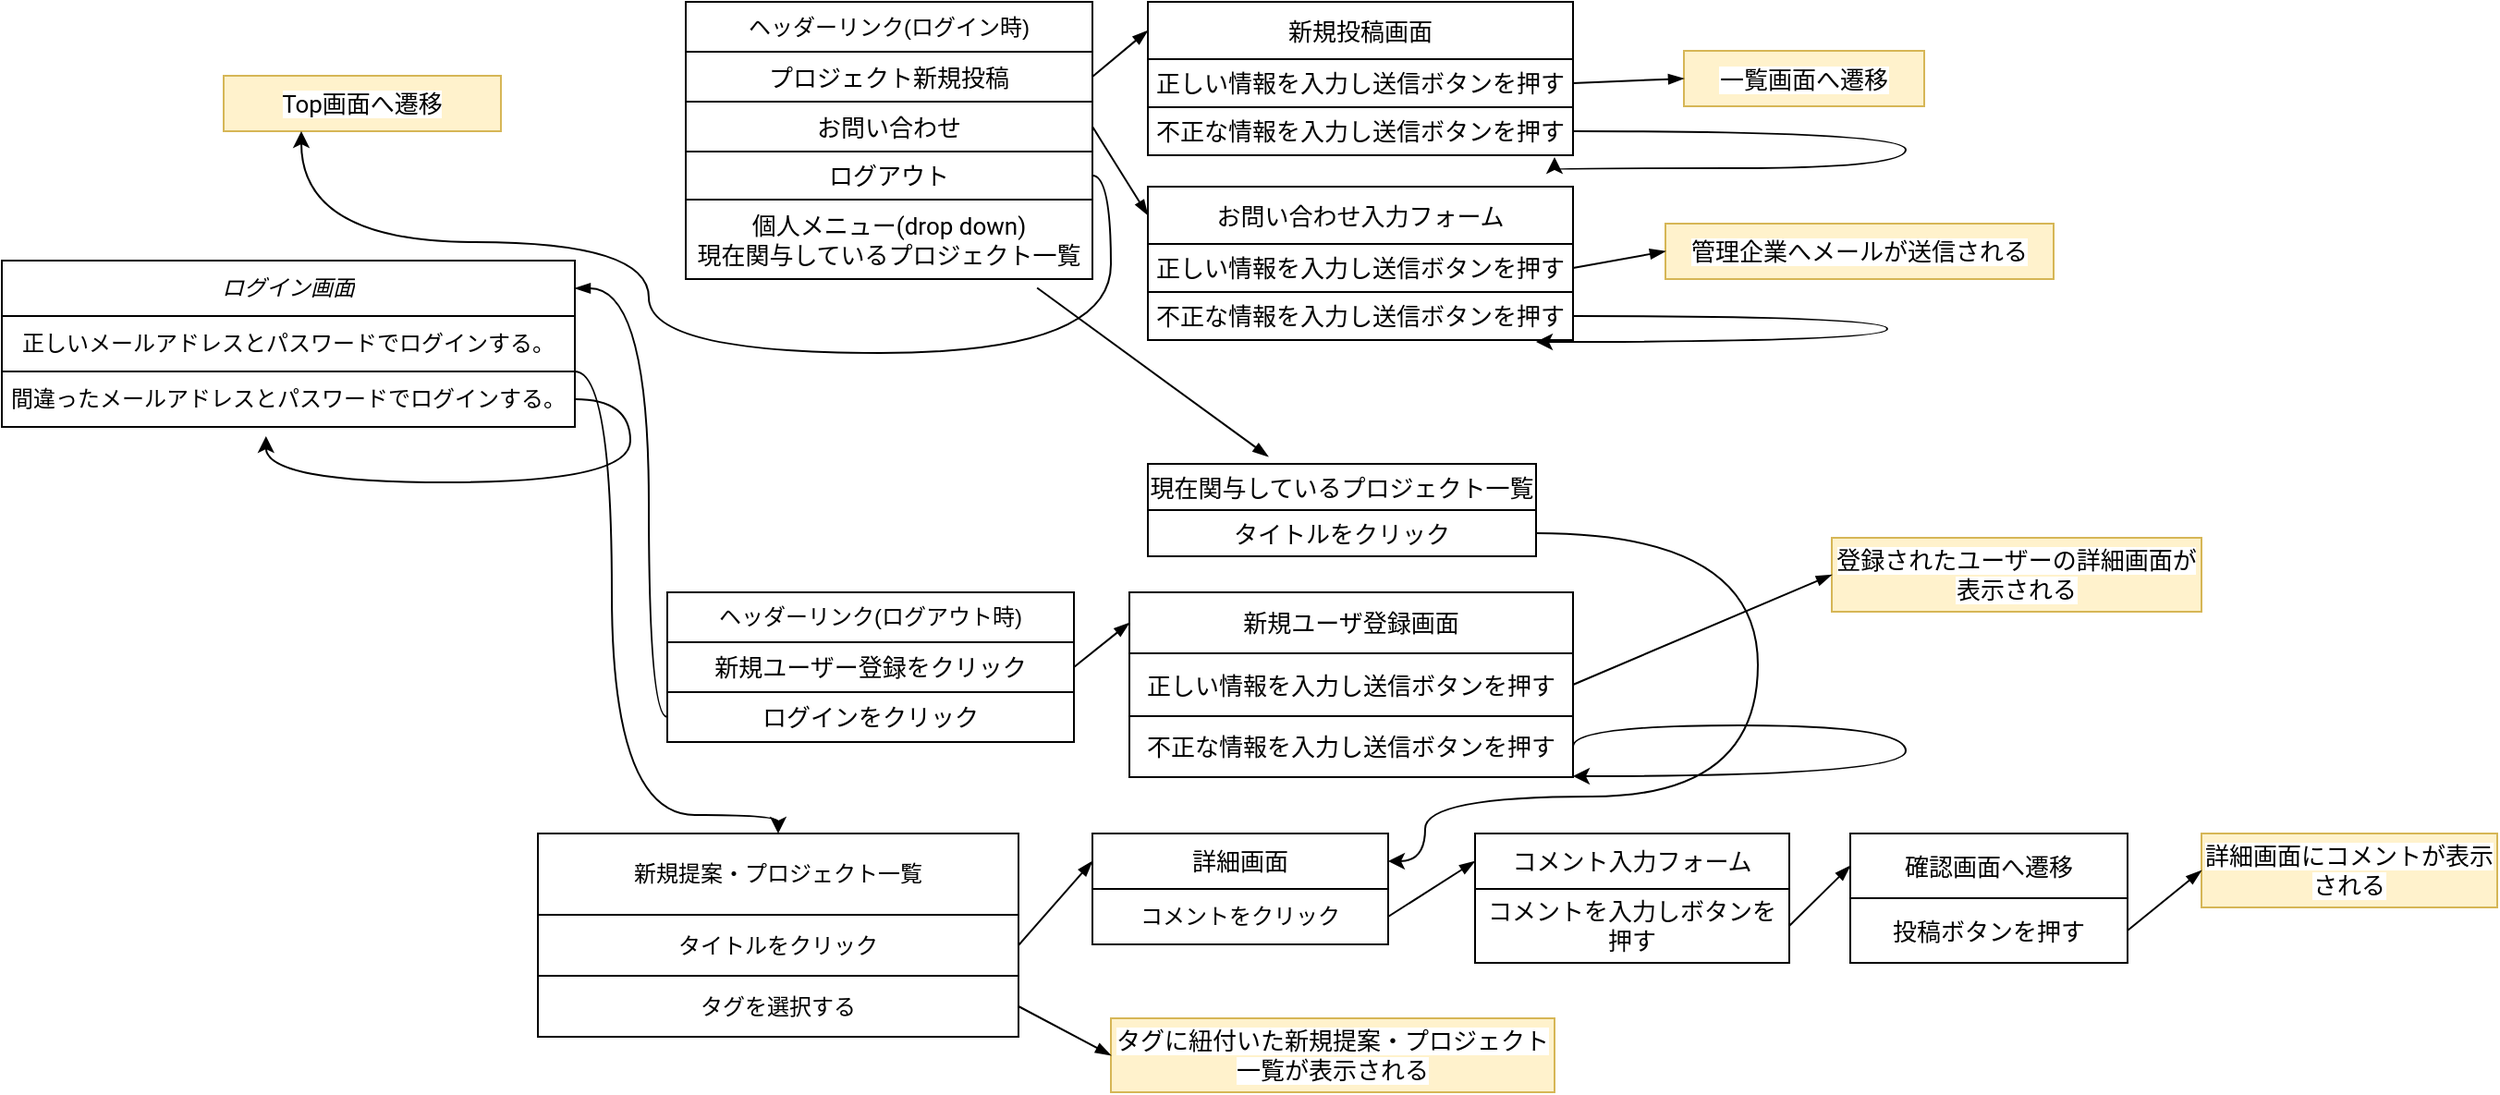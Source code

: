 <mxfile version="14.1.3" type="github" pages="2">
  <diagram id="C5RBs43oDa-KdzZeNtuy" name="画面遷移図">
    <mxGraphModel dx="1112" dy="557" grid="1" gridSize="10" guides="1" tooltips="1" connect="1" arrows="1" fold="1" page="1" pageScale="1" pageWidth="1654" pageHeight="1169" math="0" shadow="0">
      <root>
        <mxCell id="WIyWlLk6GJQsqaUBKTNV-0" />
        <mxCell id="WIyWlLk6GJQsqaUBKTNV-1" parent="WIyWlLk6GJQsqaUBKTNV-0" />
        <mxCell id="IOPMoTdBxAXCQsQnVEKV-23" value="" style="edgeStyle=orthogonalEdgeStyle;orthogonalLoop=1;jettySize=auto;html=1;curved=1;" edge="1" parent="WIyWlLk6GJQsqaUBKTNV-1" source="IOPMoTdBxAXCQsQnVEKV-9" target="IOPMoTdBxAXCQsQnVEKV-16">
          <mxGeometry relative="1" as="geometry">
            <Array as="points">
              <mxPoint x="360" y="210" />
              <mxPoint x="360" y="450" />
              <mxPoint x="450" y="450" />
            </Array>
          </mxGeometry>
        </mxCell>
        <mxCell id="IOPMoTdBxAXCQsQnVEKV-9" value="" style="shape=table;html=1;whiteSpace=wrap;startSize=0;container=1;collapsible=0;childLayout=tableLayout;" vertex="1" parent="WIyWlLk6GJQsqaUBKTNV-1">
          <mxGeometry x="30" y="150" width="310" height="90" as="geometry" />
        </mxCell>
        <mxCell id="IOPMoTdBxAXCQsQnVEKV-10" value="" style="shape=partialRectangle;html=1;whiteSpace=wrap;collapsible=0;dropTarget=0;pointerEvents=0;fillColor=none;top=0;left=0;bottom=0;right=0;points=[[0,0.5],[1,0.5]];portConstraint=eastwest;" vertex="1" parent="IOPMoTdBxAXCQsQnVEKV-9">
          <mxGeometry width="310" height="30" as="geometry" />
        </mxCell>
        <mxCell id="IOPMoTdBxAXCQsQnVEKV-11" value="&lt;span style=&quot;font-style: italic&quot;&gt;ログイン画面&lt;/span&gt;" style="shape=partialRectangle;html=1;whiteSpace=wrap;connectable=0;overflow=hidden;fillColor=none;top=0;left=0;bottom=0;right=0;" vertex="1" parent="IOPMoTdBxAXCQsQnVEKV-10">
          <mxGeometry width="310" height="30" as="geometry" />
        </mxCell>
        <mxCell id="IOPMoTdBxAXCQsQnVEKV-12" value="" style="shape=partialRectangle;html=1;whiteSpace=wrap;collapsible=0;dropTarget=0;pointerEvents=0;fillColor=none;top=0;left=0;bottom=0;right=0;points=[[0,0.5],[1,0.5]];portConstraint=eastwest;" vertex="1" parent="IOPMoTdBxAXCQsQnVEKV-9">
          <mxGeometry y="30" width="310" height="30" as="geometry" />
        </mxCell>
        <mxCell id="IOPMoTdBxAXCQsQnVEKV-13" value="&lt;span style=&quot;text-align: left&quot;&gt;正しいメールアドレスとパスワードでログインする。&lt;/span&gt;" style="shape=partialRectangle;html=1;whiteSpace=wrap;connectable=0;overflow=hidden;fillColor=none;top=0;left=0;bottom=0;right=0;" vertex="1" parent="IOPMoTdBxAXCQsQnVEKV-12">
          <mxGeometry width="310" height="30" as="geometry" />
        </mxCell>
        <mxCell id="IOPMoTdBxAXCQsQnVEKV-14" value="" style="shape=partialRectangle;html=1;whiteSpace=wrap;collapsible=0;dropTarget=0;pointerEvents=0;fillColor=none;top=0;left=0;bottom=0;right=0;points=[[0,0.5],[1,0.5]];portConstraint=eastwest;" vertex="1" parent="IOPMoTdBxAXCQsQnVEKV-9">
          <mxGeometry y="60" width="310" height="30" as="geometry" />
        </mxCell>
        <mxCell id="IOPMoTdBxAXCQsQnVEKV-15" value="&lt;span style=&quot;text-align: left&quot;&gt;間違ったメールアドレスとパスワードでログインする。&lt;/span&gt;" style="shape=partialRectangle;html=1;whiteSpace=wrap;connectable=0;overflow=hidden;fillColor=none;top=0;left=0;bottom=0;right=0;" vertex="1" parent="IOPMoTdBxAXCQsQnVEKV-14">
          <mxGeometry width="310" height="30" as="geometry" />
        </mxCell>
        <mxCell id="IOPMoTdBxAXCQsQnVEKV-25" style="edgeStyle=orthogonalEdgeStyle;curved=1;orthogonalLoop=1;jettySize=auto;html=1;exitX=1;exitY=0.5;exitDx=0;exitDy=0;entryX=0.461;entryY=1.167;entryDx=0;entryDy=0;entryPerimeter=0;" edge="1" parent="IOPMoTdBxAXCQsQnVEKV-9" source="IOPMoTdBxAXCQsQnVEKV-14" target="IOPMoTdBxAXCQsQnVEKV-14">
          <mxGeometry relative="1" as="geometry">
            <mxPoint x="380" y="210" as="targetPoint" />
            <Array as="points">
              <mxPoint x="340" y="75" />
              <mxPoint x="340" y="120" />
              <mxPoint x="143" y="120" />
            </Array>
          </mxGeometry>
        </mxCell>
        <mxCell id="IOPMoTdBxAXCQsQnVEKV-16" value="" style="shape=table;html=1;whiteSpace=wrap;startSize=0;container=1;collapsible=0;childLayout=tableLayout;" vertex="1" parent="WIyWlLk6GJQsqaUBKTNV-1">
          <mxGeometry x="320" y="460" width="260" height="110" as="geometry" />
        </mxCell>
        <mxCell id="IOPMoTdBxAXCQsQnVEKV-17" value="" style="shape=partialRectangle;html=1;whiteSpace=wrap;collapsible=0;dropTarget=0;pointerEvents=0;fillColor=none;top=0;left=0;bottom=0;right=0;points=[[0,0.5],[1,0.5]];portConstraint=eastwest;" vertex="1" parent="IOPMoTdBxAXCQsQnVEKV-16">
          <mxGeometry width="260" height="44" as="geometry" />
        </mxCell>
        <mxCell id="IOPMoTdBxAXCQsQnVEKV-18" value="&lt;span&gt;新規提案・プロジェクト一覧&lt;/span&gt;" style="shape=partialRectangle;html=1;whiteSpace=wrap;connectable=0;overflow=hidden;fillColor=none;top=0;left=0;bottom=0;right=0;fontStyle=0" vertex="1" parent="IOPMoTdBxAXCQsQnVEKV-17">
          <mxGeometry width="260" height="44" as="geometry" />
        </mxCell>
        <mxCell id="IOPMoTdBxAXCQsQnVEKV-19" value="" style="shape=partialRectangle;html=1;whiteSpace=wrap;collapsible=0;dropTarget=0;pointerEvents=0;fillColor=none;top=0;left=0;bottom=0;right=0;points=[[0,0.5],[1,0.5]];portConstraint=eastwest;" vertex="1" parent="IOPMoTdBxAXCQsQnVEKV-16">
          <mxGeometry y="44" width="260" height="33" as="geometry" />
        </mxCell>
        <mxCell id="IOPMoTdBxAXCQsQnVEKV-20" value="&lt;div style=&quot;text-align: left&quot;&gt;&lt;span&gt;タイトルをクリック&lt;/span&gt;&lt;/div&gt;" style="shape=partialRectangle;html=1;whiteSpace=wrap;connectable=0;overflow=hidden;fillColor=none;top=0;left=0;bottom=0;right=0;" vertex="1" parent="IOPMoTdBxAXCQsQnVEKV-19">
          <mxGeometry width="260" height="33" as="geometry" />
        </mxCell>
        <mxCell id="IOPMoTdBxAXCQsQnVEKV-21" value="" style="shape=partialRectangle;html=1;whiteSpace=wrap;collapsible=0;dropTarget=0;pointerEvents=0;fillColor=none;top=0;left=0;bottom=0;right=0;points=[[0,0.5],[1,0.5]];portConstraint=eastwest;" vertex="1" parent="IOPMoTdBxAXCQsQnVEKV-16">
          <mxGeometry y="77" width="260" height="33" as="geometry" />
        </mxCell>
        <mxCell id="IOPMoTdBxAXCQsQnVEKV-22" value="&lt;div style=&quot;text-align: left&quot;&gt;&lt;span&gt;タグを選択する&lt;/span&gt;&lt;/div&gt;" style="shape=partialRectangle;html=1;whiteSpace=wrap;connectable=0;overflow=hidden;fillColor=none;top=0;left=0;bottom=0;right=0;" vertex="1" parent="IOPMoTdBxAXCQsQnVEKV-21">
          <mxGeometry width="260" height="33" as="geometry" />
        </mxCell>
        <mxCell id="j5BV5RO29Ph5q24HOzqB-0" value="" style="shape=table;html=1;whiteSpace=wrap;startSize=0;container=1;collapsible=0;childLayout=tableLayout;" vertex="1" parent="WIyWlLk6GJQsqaUBKTNV-1">
          <mxGeometry x="620" y="460" width="160" height="60" as="geometry" />
        </mxCell>
        <mxCell id="j5BV5RO29Ph5q24HOzqB-1" value="" style="shape=partialRectangle;html=1;whiteSpace=wrap;collapsible=0;dropTarget=0;pointerEvents=0;fillColor=none;top=0;left=0;bottom=0;right=0;points=[[0,0.5],[1,0.5]];portConstraint=eastwest;" vertex="1" parent="j5BV5RO29Ph5q24HOzqB-0">
          <mxGeometry width="160" height="30" as="geometry" />
        </mxCell>
        <mxCell id="j5BV5RO29Ph5q24HOzqB-2" value="&lt;span style=&quot;font-family: &amp;#34;roboto&amp;#34; , &amp;#34;robotodraft&amp;#34; , &amp;#34;helvetica&amp;#34; , &amp;#34;arial&amp;#34; , sans-serif ; font-size: 13px ; background-color: rgb(255 , 255 , 255)&quot;&gt;詳細画面&lt;/span&gt;" style="shape=partialRectangle;html=1;whiteSpace=wrap;connectable=0;overflow=hidden;fillColor=none;top=0;left=0;bottom=0;right=0;" vertex="1" parent="j5BV5RO29Ph5q24HOzqB-1">
          <mxGeometry width="160" height="30" as="geometry" />
        </mxCell>
        <mxCell id="j5BV5RO29Ph5q24HOzqB-3" value="" style="shape=partialRectangle;html=1;whiteSpace=wrap;collapsible=0;dropTarget=0;pointerEvents=0;fillColor=none;top=0;left=0;bottom=0;right=0;points=[[0,0.5],[1,0.5]];portConstraint=eastwest;" vertex="1" parent="j5BV5RO29Ph5q24HOzqB-0">
          <mxGeometry y="30" width="160" height="30" as="geometry" />
        </mxCell>
        <mxCell id="j5BV5RO29Ph5q24HOzqB-4" value="コメントをクリック" style="shape=partialRectangle;html=1;whiteSpace=wrap;connectable=0;overflow=hidden;fillColor=none;top=0;left=0;bottom=0;right=0;" vertex="1" parent="j5BV5RO29Ph5q24HOzqB-3">
          <mxGeometry width="160" height="30" as="geometry" />
        </mxCell>
        <mxCell id="j5BV5RO29Ph5q24HOzqB-5" value="" style="shape=table;html=1;whiteSpace=wrap;startSize=0;container=1;collapsible=0;childLayout=tableLayout;" vertex="1" parent="WIyWlLk6GJQsqaUBKTNV-1">
          <mxGeometry x="827" y="460" width="170" height="70" as="geometry" />
        </mxCell>
        <mxCell id="j5BV5RO29Ph5q24HOzqB-6" value="" style="shape=partialRectangle;html=1;whiteSpace=wrap;collapsible=0;dropTarget=0;pointerEvents=0;fillColor=none;top=0;left=0;bottom=0;right=0;points=[[0,0.5],[1,0.5]];portConstraint=eastwest;" vertex="1" parent="j5BV5RO29Ph5q24HOzqB-5">
          <mxGeometry width="170" height="30" as="geometry" />
        </mxCell>
        <mxCell id="j5BV5RO29Ph5q24HOzqB-7" value="&lt;span style=&quot;font-family: &amp;#34;roboto&amp;#34; , &amp;#34;robotodraft&amp;#34; , &amp;#34;helvetica&amp;#34; , &amp;#34;arial&amp;#34; , sans-serif ; font-size: 13px ; background-color: rgb(255 , 255 , 255)&quot;&gt;コメント入力フォーム &lt;/span&gt;" style="shape=partialRectangle;html=1;whiteSpace=wrap;connectable=0;overflow=hidden;fillColor=none;top=0;left=0;bottom=0;right=0;" vertex="1" parent="j5BV5RO29Ph5q24HOzqB-6">
          <mxGeometry width="170" height="30" as="geometry" />
        </mxCell>
        <mxCell id="j5BV5RO29Ph5q24HOzqB-8" value="" style="shape=partialRectangle;html=1;whiteSpace=wrap;collapsible=0;dropTarget=0;pointerEvents=0;fillColor=none;top=0;left=0;bottom=0;right=0;points=[[0,0.5],[1,0.5]];portConstraint=eastwest;" vertex="1" parent="j5BV5RO29Ph5q24HOzqB-5">
          <mxGeometry y="30" width="170" height="40" as="geometry" />
        </mxCell>
        <mxCell id="j5BV5RO29Ph5q24HOzqB-9" value="&lt;span style=&quot;font-family: &amp;#34;roboto&amp;#34; , &amp;#34;robotodraft&amp;#34; , &amp;#34;helvetica&amp;#34; , &amp;#34;arial&amp;#34; , sans-serif ; font-size: 13px ; background-color: rgb(255 , 255 , 255)&quot;&gt;コメントを入力しボタンを押す&lt;/span&gt;" style="shape=partialRectangle;html=1;whiteSpace=wrap;connectable=0;overflow=hidden;fillColor=none;top=0;left=0;bottom=0;right=0;" vertex="1" parent="j5BV5RO29Ph5q24HOzqB-8">
          <mxGeometry width="170" height="40" as="geometry" />
        </mxCell>
        <mxCell id="j5BV5RO29Ph5q24HOzqB-12" value="" style="shape=table;html=1;whiteSpace=wrap;startSize=0;container=1;collapsible=0;childLayout=tableLayout;" vertex="1" parent="WIyWlLk6GJQsqaUBKTNV-1">
          <mxGeometry x="1030" y="460" width="150" height="70" as="geometry" />
        </mxCell>
        <mxCell id="j5BV5RO29Ph5q24HOzqB-13" value="" style="shape=partialRectangle;html=1;whiteSpace=wrap;collapsible=0;dropTarget=0;pointerEvents=0;fillColor=none;top=0;left=0;bottom=0;right=0;points=[[0,0.5],[1,0.5]];portConstraint=eastwest;" vertex="1" parent="j5BV5RO29Ph5q24HOzqB-12">
          <mxGeometry width="150" height="35" as="geometry" />
        </mxCell>
        <mxCell id="j5BV5RO29Ph5q24HOzqB-14" value="&lt;span style=&quot;font-family: &amp;#34;roboto&amp;#34; , &amp;#34;robotodraft&amp;#34; , &amp;#34;helvetica&amp;#34; , &amp;#34;arial&amp;#34; , sans-serif ; font-size: 13px ; background-color: rgb(255 , 255 , 255)&quot;&gt;確認画面へ遷移&lt;/span&gt;" style="shape=partialRectangle;html=1;whiteSpace=wrap;connectable=0;overflow=hidden;fillColor=none;top=0;left=0;bottom=0;right=0;" vertex="1" parent="j5BV5RO29Ph5q24HOzqB-13">
          <mxGeometry width="150" height="35" as="geometry" />
        </mxCell>
        <mxCell id="j5BV5RO29Ph5q24HOzqB-15" value="" style="shape=partialRectangle;html=1;whiteSpace=wrap;collapsible=0;dropTarget=0;pointerEvents=0;fillColor=none;top=0;left=0;bottom=0;right=0;points=[[0,0.5],[1,0.5]];portConstraint=eastwest;" vertex="1" parent="j5BV5RO29Ph5q24HOzqB-12">
          <mxGeometry y="35" width="150" height="35" as="geometry" />
        </mxCell>
        <mxCell id="j5BV5RO29Ph5q24HOzqB-16" value="&lt;span style=&quot;font-family: &amp;#34;roboto&amp;#34; , &amp;#34;robotodraft&amp;#34; , &amp;#34;helvetica&amp;#34; , &amp;#34;arial&amp;#34; , sans-serif ; font-size: 13px ; background-color: rgb(255 , 255 , 255)&quot;&gt;投稿ボタンを押す&lt;/span&gt;" style="shape=partialRectangle;html=1;whiteSpace=wrap;connectable=0;overflow=hidden;fillColor=none;top=0;left=0;bottom=0;right=0;" vertex="1" parent="j5BV5RO29Ph5q24HOzqB-15">
          <mxGeometry width="150" height="35" as="geometry" />
        </mxCell>
        <mxCell id="j5BV5RO29Ph5q24HOzqB-17" value="" style="shape=table;html=1;whiteSpace=wrap;startSize=0;container=1;collapsible=0;childLayout=tableLayout;fillColor=#fff2cc;strokeColor=#d6b656;" vertex="1" parent="WIyWlLk6GJQsqaUBKTNV-1">
          <mxGeometry x="1220" y="460" width="160" height="40" as="geometry" />
        </mxCell>
        <mxCell id="j5BV5RO29Ph5q24HOzqB-18" value="" style="shape=partialRectangle;html=1;whiteSpace=wrap;collapsible=0;dropTarget=0;pointerEvents=0;fillColor=none;top=0;left=0;bottom=0;right=0;points=[[0,0.5],[1,0.5]];portConstraint=eastwest;" vertex="1" parent="j5BV5RO29Ph5q24HOzqB-17">
          <mxGeometry width="160" height="40" as="geometry" />
        </mxCell>
        <mxCell id="j5BV5RO29Ph5q24HOzqB-19" value="&lt;span style=&quot;font-family: &amp;#34;roboto&amp;#34; , &amp;#34;robotodraft&amp;#34; , &amp;#34;helvetica&amp;#34; , &amp;#34;arial&amp;#34; , sans-serif ; font-size: 13px ; background-color: rgb(255 , 255 , 255)&quot;&gt;詳細画面にコメントが表示される&lt;/span&gt;" style="shape=partialRectangle;html=1;whiteSpace=wrap;connectable=0;overflow=hidden;fillColor=none;top=0;left=0;bottom=0;right=0;" vertex="1" parent="j5BV5RO29Ph5q24HOzqB-18">
          <mxGeometry width="160" height="40" as="geometry" />
        </mxCell>
        <mxCell id="j5BV5RO29Ph5q24HOzqB-20" value="" style="shape=table;html=1;whiteSpace=wrap;startSize=0;container=1;collapsible=0;childLayout=tableLayout;" vertex="1" parent="WIyWlLk6GJQsqaUBKTNV-1">
          <mxGeometry x="400" y="10" width="220" height="150" as="geometry" />
        </mxCell>
        <mxCell id="j5BV5RO29Ph5q24HOzqB-21" value="" style="shape=partialRectangle;html=1;whiteSpace=wrap;collapsible=0;dropTarget=0;pointerEvents=0;fillColor=none;top=0;left=0;bottom=0;right=0;points=[[0,0.5],[1,0.5]];portConstraint=eastwest;" vertex="1" parent="j5BV5RO29Ph5q24HOzqB-20">
          <mxGeometry width="220" height="27" as="geometry" />
        </mxCell>
        <mxCell id="j5BV5RO29Ph5q24HOzqB-22" value="ヘッダーリンク(ログイン時)" style="shape=partialRectangle;html=1;whiteSpace=wrap;connectable=0;overflow=hidden;fillColor=none;top=0;left=0;bottom=0;right=0;" vertex="1" parent="j5BV5RO29Ph5q24HOzqB-21">
          <mxGeometry width="220" height="27" as="geometry" />
        </mxCell>
        <mxCell id="j5BV5RO29Ph5q24HOzqB-23" value="" style="shape=partialRectangle;html=1;whiteSpace=wrap;collapsible=0;dropTarget=0;pointerEvents=0;fillColor=none;top=0;left=0;bottom=0;right=0;points=[[0,0.5],[1,0.5]];portConstraint=eastwest;" vertex="1" parent="j5BV5RO29Ph5q24HOzqB-20">
          <mxGeometry y="27" width="220" height="27" as="geometry" />
        </mxCell>
        <mxCell id="j5BV5RO29Ph5q24HOzqB-24" value="&lt;span style=&quot;font-family: &amp;#34;roboto&amp;#34; , &amp;#34;robotodraft&amp;#34; , &amp;#34;helvetica&amp;#34; , &amp;#34;arial&amp;#34; , sans-serif ; font-size: 13px ; background-color: rgb(255 , 255 , 255)&quot;&gt;プロジェクト新規投稿&lt;/span&gt;" style="shape=partialRectangle;html=1;whiteSpace=wrap;connectable=0;overflow=hidden;fillColor=none;top=0;left=0;bottom=0;right=0;" vertex="1" parent="j5BV5RO29Ph5q24HOzqB-23">
          <mxGeometry width="220" height="27" as="geometry" />
        </mxCell>
        <mxCell id="j5BV5RO29Ph5q24HOzqB-25" value="" style="shape=partialRectangle;html=1;whiteSpace=wrap;collapsible=0;dropTarget=0;pointerEvents=0;fillColor=none;top=0;left=0;bottom=0;right=0;points=[[0,0.5],[1,0.5]];portConstraint=eastwest;" vertex="1" parent="j5BV5RO29Ph5q24HOzqB-20">
          <mxGeometry y="54" width="220" height="27" as="geometry" />
        </mxCell>
        <mxCell id="j5BV5RO29Ph5q24HOzqB-26" value="&lt;span style=&quot;font-family: &amp;#34;roboto&amp;#34; , &amp;#34;robotodraft&amp;#34; , &amp;#34;helvetica&amp;#34; , &amp;#34;arial&amp;#34; , sans-serif ; font-size: 13px ; background-color: rgb(255 , 255 , 255)&quot;&gt;お問い合わせ&lt;/span&gt;" style="shape=partialRectangle;html=1;whiteSpace=wrap;connectable=0;overflow=hidden;fillColor=none;top=0;left=0;bottom=0;right=0;" vertex="1" parent="j5BV5RO29Ph5q24HOzqB-25">
          <mxGeometry width="220" height="27" as="geometry" />
        </mxCell>
        <mxCell id="j5BV5RO29Ph5q24HOzqB-27" style="shape=partialRectangle;html=1;whiteSpace=wrap;collapsible=0;dropTarget=0;pointerEvents=0;fillColor=none;top=0;left=0;bottom=0;right=0;points=[[0,0.5],[1,0.5]];portConstraint=eastwest;" vertex="1" parent="j5BV5RO29Ph5q24HOzqB-20">
          <mxGeometry y="81" width="220" height="26" as="geometry" />
        </mxCell>
        <mxCell id="j5BV5RO29Ph5q24HOzqB-28" value="&lt;span style=&quot;font-family: &amp;#34;roboto&amp;#34; , &amp;#34;robotodraft&amp;#34; , &amp;#34;helvetica&amp;#34; , &amp;#34;arial&amp;#34; , sans-serif ; font-size: 13px ; background-color: rgb(255 , 255 , 255)&quot;&gt;ログアウト&lt;/span&gt;" style="shape=partialRectangle;html=1;whiteSpace=wrap;connectable=0;overflow=hidden;fillColor=none;top=0;left=0;bottom=0;right=0;" vertex="1" parent="j5BV5RO29Ph5q24HOzqB-27">
          <mxGeometry width="220" height="26" as="geometry" />
        </mxCell>
        <mxCell id="j5BV5RO29Ph5q24HOzqB-29" style="shape=partialRectangle;html=1;whiteSpace=wrap;collapsible=0;dropTarget=0;pointerEvents=0;fillColor=none;top=0;left=0;bottom=0;right=0;points=[[0,0.5],[1,0.5]];portConstraint=eastwest;" vertex="1" parent="j5BV5RO29Ph5q24HOzqB-20">
          <mxGeometry y="107" width="220" height="43" as="geometry" />
        </mxCell>
        <mxCell id="j5BV5RO29Ph5q24HOzqB-30" value="&lt;span style=&quot;font-family: &amp;#34;roboto&amp;#34; , &amp;#34;robotodraft&amp;#34; , &amp;#34;helvetica&amp;#34; , &amp;#34;arial&amp;#34; , sans-serif ; font-size: 13px ; background-color: rgb(255 , 255 , 255)&quot;&gt;個人メニュー(drop down)&lt;br&gt;&lt;/span&gt;&lt;span style=&quot;font-family: &amp;#34;roboto&amp;#34; , &amp;#34;robotodraft&amp;#34; , &amp;#34;helvetica&amp;#34; , &amp;#34;arial&amp;#34; , sans-serif ; font-size: 13px ; background-color: rgb(255 , 255 , 255)&quot;&gt;現在関与しているプロジェクト一覧&lt;/span&gt;&lt;span style=&quot;font-family: &amp;#34;roboto&amp;#34; , &amp;#34;robotodraft&amp;#34; , &amp;#34;helvetica&amp;#34; , &amp;#34;arial&amp;#34; , sans-serif ; font-size: 13px ; background-color: rgb(255 , 255 , 255)&quot;&gt;&lt;br&gt;&lt;/span&gt;" style="shape=partialRectangle;html=1;whiteSpace=wrap;connectable=0;overflow=hidden;fillColor=none;top=0;left=0;bottom=0;right=0;strokeWidth=4;" vertex="1" parent="j5BV5RO29Ph5q24HOzqB-29">
          <mxGeometry width="220" height="43" as="geometry" />
        </mxCell>
        <mxCell id="j5BV5RO29Ph5q24HOzqB-31" value="" style="shape=table;html=1;whiteSpace=wrap;startSize=0;container=1;collapsible=0;childLayout=tableLayout;" vertex="1" parent="WIyWlLk6GJQsqaUBKTNV-1">
          <mxGeometry x="650" y="10" width="230" height="83" as="geometry" />
        </mxCell>
        <mxCell id="j5BV5RO29Ph5q24HOzqB-32" value="" style="shape=partialRectangle;html=1;whiteSpace=wrap;collapsible=0;dropTarget=0;pointerEvents=0;fillColor=none;top=0;left=0;bottom=0;right=0;points=[[0,0.5],[1,0.5]];portConstraint=eastwest;" vertex="1" parent="j5BV5RO29Ph5q24HOzqB-31">
          <mxGeometry width="230" height="31" as="geometry" />
        </mxCell>
        <mxCell id="j5BV5RO29Ph5q24HOzqB-33" value="&lt;span style=&quot;font-family: &amp;#34;roboto&amp;#34; , &amp;#34;robotodraft&amp;#34; , &amp;#34;helvetica&amp;#34; , &amp;#34;arial&amp;#34; , sans-serif ; font-size: 13px ; background-color: rgb(255 , 255 , 255)&quot;&gt;新規投稿画面&lt;/span&gt;" style="shape=partialRectangle;html=1;whiteSpace=wrap;connectable=0;overflow=hidden;fillColor=none;top=0;left=0;bottom=0;right=0;" vertex="1" parent="j5BV5RO29Ph5q24HOzqB-32">
          <mxGeometry width="230" height="31" as="geometry" />
        </mxCell>
        <mxCell id="j5BV5RO29Ph5q24HOzqB-34" value="" style="shape=partialRectangle;html=1;whiteSpace=wrap;collapsible=0;dropTarget=0;pointerEvents=0;fillColor=none;top=0;left=0;bottom=0;right=0;points=[[0,0.5],[1,0.5]];portConstraint=eastwest;" vertex="1" parent="j5BV5RO29Ph5q24HOzqB-31">
          <mxGeometry y="31" width="230" height="26" as="geometry" />
        </mxCell>
        <mxCell id="j5BV5RO29Ph5q24HOzqB-35" value="&lt;span style=&quot;font-family: &amp;#34;roboto&amp;#34; , &amp;#34;robotodraft&amp;#34; , &amp;#34;helvetica&amp;#34; , &amp;#34;arial&amp;#34; , sans-serif ; font-size: 13px ; background-color: rgb(255 , 255 , 255)&quot;&gt;正しい情報を入力し送信ボタンを押す&lt;/span&gt;" style="shape=partialRectangle;html=1;whiteSpace=wrap;connectable=0;overflow=hidden;fillColor=none;top=0;left=0;bottom=0;right=0;" vertex="1" parent="j5BV5RO29Ph5q24HOzqB-34">
          <mxGeometry width="230" height="26" as="geometry" />
        </mxCell>
        <mxCell id="j5BV5RO29Ph5q24HOzqB-36" style="shape=partialRectangle;html=1;whiteSpace=wrap;collapsible=0;dropTarget=0;pointerEvents=0;fillColor=none;top=0;left=0;bottom=0;right=0;points=[[0,0.5],[1,0.5]];portConstraint=eastwest;" vertex="1" parent="j5BV5RO29Ph5q24HOzqB-31">
          <mxGeometry y="57" width="230" height="26" as="geometry" />
        </mxCell>
        <mxCell id="j5BV5RO29Ph5q24HOzqB-37" value="&lt;span style=&quot;font-family: &amp;#34;roboto&amp;#34; , &amp;#34;robotodraft&amp;#34; , &amp;#34;helvetica&amp;#34; , &amp;#34;arial&amp;#34; , sans-serif ; font-size: 13px ; background-color: rgb(255 , 255 , 255)&quot;&gt;不正な情報を入力し送信ボタンを押す&lt;/span&gt;" style="shape=partialRectangle;html=1;whiteSpace=wrap;connectable=0;overflow=hidden;fillColor=none;top=0;left=0;bottom=0;right=0;" vertex="1" parent="j5BV5RO29Ph5q24HOzqB-36">
          <mxGeometry width="230" height="26" as="geometry" />
        </mxCell>
        <mxCell id="j5BV5RO29Ph5q24HOzqB-38" value="" style="shape=table;html=1;whiteSpace=wrap;startSize=0;container=1;collapsible=0;childLayout=tableLayout;fillColor=#fff2cc;strokeColor=#d6b656;" vertex="1" parent="WIyWlLk6GJQsqaUBKTNV-1">
          <mxGeometry x="940" y="36.5" width="130" height="30" as="geometry" />
        </mxCell>
        <mxCell id="j5BV5RO29Ph5q24HOzqB-39" value="" style="shape=partialRectangle;html=1;whiteSpace=wrap;collapsible=0;dropTarget=0;pointerEvents=0;fillColor=none;top=0;left=0;bottom=0;right=0;points=[[0,0.5],[1,0.5]];portConstraint=eastwest;" vertex="1" parent="j5BV5RO29Ph5q24HOzqB-38">
          <mxGeometry width="130" height="30" as="geometry" />
        </mxCell>
        <mxCell id="j5BV5RO29Ph5q24HOzqB-40" value="&lt;span style=&quot;font-family: &amp;#34;roboto&amp;#34; , &amp;#34;robotodraft&amp;#34; , &amp;#34;helvetica&amp;#34; , &amp;#34;arial&amp;#34; , sans-serif ; font-size: 13px ; background-color: rgb(255 , 255 , 255)&quot;&gt;一覧画面へ遷移&lt;/span&gt;" style="shape=partialRectangle;html=1;whiteSpace=wrap;connectable=0;overflow=hidden;fillColor=none;top=0;left=0;bottom=0;right=0;" vertex="1" parent="j5BV5RO29Ph5q24HOzqB-39">
          <mxGeometry width="130" height="30" as="geometry" />
        </mxCell>
        <mxCell id="j5BV5RO29Ph5q24HOzqB-48" value="" style="shape=table;html=1;whiteSpace=wrap;startSize=0;container=1;collapsible=0;childLayout=tableLayout;" vertex="1" parent="WIyWlLk6GJQsqaUBKTNV-1">
          <mxGeometry x="650" y="110" width="230" height="83" as="geometry" />
        </mxCell>
        <mxCell id="j5BV5RO29Ph5q24HOzqB-49" value="" style="shape=partialRectangle;html=1;whiteSpace=wrap;collapsible=0;dropTarget=0;pointerEvents=0;fillColor=none;top=0;left=0;bottom=0;right=0;points=[[0,0.5],[1,0.5]];portConstraint=eastwest;" vertex="1" parent="j5BV5RO29Ph5q24HOzqB-48">
          <mxGeometry width="230" height="31" as="geometry" />
        </mxCell>
        <mxCell id="j5BV5RO29Ph5q24HOzqB-50" value="&lt;span style=&quot;font-family: &amp;#34;roboto&amp;#34; , &amp;#34;robotodraft&amp;#34; , &amp;#34;helvetica&amp;#34; , &amp;#34;arial&amp;#34; , sans-serif ; font-size: 13px ; background-color: rgb(255 , 255 , 255)&quot;&gt;お問い合わせ入力フォーム&lt;/span&gt;" style="shape=partialRectangle;html=1;whiteSpace=wrap;connectable=0;overflow=hidden;fillColor=none;top=0;left=0;bottom=0;right=0;" vertex="1" parent="j5BV5RO29Ph5q24HOzqB-49">
          <mxGeometry width="230" height="31" as="geometry" />
        </mxCell>
        <mxCell id="j5BV5RO29Ph5q24HOzqB-51" value="" style="shape=partialRectangle;html=1;whiteSpace=wrap;collapsible=0;dropTarget=0;pointerEvents=0;fillColor=none;top=0;left=0;bottom=0;right=0;points=[[0,0.5],[1,0.5]];portConstraint=eastwest;" vertex="1" parent="j5BV5RO29Ph5q24HOzqB-48">
          <mxGeometry y="31" width="230" height="26" as="geometry" />
        </mxCell>
        <mxCell id="j5BV5RO29Ph5q24HOzqB-52" value="&lt;span style=&quot;font-family: &amp;#34;roboto&amp;#34; , &amp;#34;robotodraft&amp;#34; , &amp;#34;helvetica&amp;#34; , &amp;#34;arial&amp;#34; , sans-serif ; font-size: 13px ; background-color: rgb(255 , 255 , 255)&quot;&gt;正しい情報を入力し送信ボタンを押す&lt;/span&gt;" style="shape=partialRectangle;html=1;whiteSpace=wrap;connectable=0;overflow=hidden;fillColor=none;top=0;left=0;bottom=0;right=0;" vertex="1" parent="j5BV5RO29Ph5q24HOzqB-51">
          <mxGeometry width="230" height="26" as="geometry" />
        </mxCell>
        <mxCell id="j5BV5RO29Ph5q24HOzqB-53" style="shape=partialRectangle;html=1;whiteSpace=wrap;collapsible=0;dropTarget=0;pointerEvents=0;fillColor=none;top=0;left=0;bottom=0;right=0;points=[[0,0.5],[1,0.5]];portConstraint=eastwest;" vertex="1" parent="j5BV5RO29Ph5q24HOzqB-48">
          <mxGeometry y="57" width="230" height="26" as="geometry" />
        </mxCell>
        <mxCell id="j5BV5RO29Ph5q24HOzqB-54" value="&lt;span style=&quot;font-family: &amp;#34;roboto&amp;#34; , &amp;#34;robotodraft&amp;#34; , &amp;#34;helvetica&amp;#34; , &amp;#34;arial&amp;#34; , sans-serif ; font-size: 13px ; background-color: rgb(255 , 255 , 255)&quot;&gt;不正な情報を入力し送信ボタンを押す&lt;/span&gt;" style="shape=partialRectangle;html=1;whiteSpace=wrap;connectable=0;overflow=hidden;fillColor=none;top=0;left=0;bottom=0;right=0;" vertex="1" parent="j5BV5RO29Ph5q24HOzqB-53">
          <mxGeometry width="230" height="26" as="geometry" />
        </mxCell>
        <mxCell id="j5BV5RO29Ph5q24HOzqB-132" style="edgeStyle=orthogonalEdgeStyle;curved=1;orthogonalLoop=1;jettySize=auto;html=1;exitX=1;exitY=0.5;exitDx=0;exitDy=0;exitPerimeter=0;" edge="1" parent="j5BV5RO29Ph5q24HOzqB-48" source="j5BV5RO29Ph5q24HOzqB-53">
          <mxGeometry relative="1" as="geometry">
            <mxPoint x="240" y="70" as="sourcePoint" />
            <mxPoint x="210" y="84" as="targetPoint" />
            <Array as="points">
              <mxPoint x="400" y="70" />
              <mxPoint x="400" y="84" />
            </Array>
          </mxGeometry>
        </mxCell>
        <mxCell id="j5BV5RO29Ph5q24HOzqB-55" value="" style="shape=table;html=1;whiteSpace=wrap;startSize=0;container=1;collapsible=0;childLayout=tableLayout;fillColor=#fff2cc;strokeColor=#d6b656;" vertex="1" parent="WIyWlLk6GJQsqaUBKTNV-1">
          <mxGeometry x="930" y="130" width="210" height="30" as="geometry" />
        </mxCell>
        <mxCell id="j5BV5RO29Ph5q24HOzqB-56" value="" style="shape=partialRectangle;html=1;whiteSpace=wrap;collapsible=0;dropTarget=0;pointerEvents=0;fillColor=none;top=0;left=0;bottom=0;right=0;points=[[0,0.5],[1,0.5]];portConstraint=eastwest;" vertex="1" parent="j5BV5RO29Ph5q24HOzqB-55">
          <mxGeometry width="210" height="30" as="geometry" />
        </mxCell>
        <mxCell id="j5BV5RO29Ph5q24HOzqB-57" value="&lt;span style=&quot;font-family: &amp;#34;roboto&amp;#34; , &amp;#34;robotodraft&amp;#34; , &amp;#34;helvetica&amp;#34; , &amp;#34;arial&amp;#34; , sans-serif ; font-size: 13px ; background-color: rgb(255 , 255 , 255)&quot;&gt;管理企業へメールが送信される&lt;/span&gt;" style="shape=partialRectangle;html=1;whiteSpace=wrap;connectable=0;overflow=hidden;fillColor=none;top=0;left=0;bottom=0;right=0;" vertex="1" parent="j5BV5RO29Ph5q24HOzqB-56">
          <mxGeometry width="210" height="30" as="geometry" />
        </mxCell>
        <mxCell id="j5BV5RO29Ph5q24HOzqB-58" value="" style="shape=table;html=1;whiteSpace=wrap;startSize=0;container=1;collapsible=0;childLayout=tableLayout;fillColor=#fff2cc;strokeColor=#d6b656;" vertex="1" parent="WIyWlLk6GJQsqaUBKTNV-1">
          <mxGeometry x="150" y="50" width="150" height="30" as="geometry" />
        </mxCell>
        <mxCell id="j5BV5RO29Ph5q24HOzqB-59" value="" style="shape=partialRectangle;html=1;whiteSpace=wrap;collapsible=0;dropTarget=0;pointerEvents=0;fillColor=none;top=0;left=0;bottom=0;right=0;points=[[0,0.5],[1,0.5]];portConstraint=eastwest;" vertex="1" parent="j5BV5RO29Ph5q24HOzqB-58">
          <mxGeometry width="150" height="30" as="geometry" />
        </mxCell>
        <mxCell id="j5BV5RO29Ph5q24HOzqB-60" value="&lt;span style=&quot;font-family: &amp;#34;roboto&amp;#34; , &amp;#34;robotodraft&amp;#34; , &amp;#34;helvetica&amp;#34; , &amp;#34;arial&amp;#34; , sans-serif ; font-size: 13px ; background-color: rgb(255 , 255 , 255)&quot;&gt;Top画面へ遷移&lt;/span&gt;" style="shape=partialRectangle;html=1;whiteSpace=wrap;connectable=0;overflow=hidden;fillColor=none;top=0;left=0;bottom=0;right=0;" vertex="1" parent="j5BV5RO29Ph5q24HOzqB-59">
          <mxGeometry width="150" height="30" as="geometry" />
        </mxCell>
        <mxCell id="j5BV5RO29Ph5q24HOzqB-72" style="edgeStyle=orthogonalEdgeStyle;curved=1;orthogonalLoop=1;jettySize=auto;html=1;exitX=1;exitY=0.5;exitDx=0;exitDy=0;entryX=1;entryY=0.5;entryDx=0;entryDy=0;" edge="1" parent="WIyWlLk6GJQsqaUBKTNV-1" source="j5BV5RO29Ph5q24HOzqB-68" target="j5BV5RO29Ph5q24HOzqB-1">
          <mxGeometry relative="1" as="geometry">
            <mxPoint x="870" y="298" as="sourcePoint" />
            <mxPoint x="790" y="475" as="targetPoint" />
            <Array as="points">
              <mxPoint x="980" y="298" />
              <mxPoint x="980" y="440" />
              <mxPoint x="800" y="440" />
              <mxPoint x="800" y="475" />
            </Array>
          </mxGeometry>
        </mxCell>
        <mxCell id="j5BV5RO29Ph5q24HOzqB-61" value="" style="shape=table;html=1;whiteSpace=wrap;startSize=0;container=1;collapsible=0;childLayout=tableLayout;" vertex="1" parent="WIyWlLk6GJQsqaUBKTNV-1">
          <mxGeometry x="650" y="260" width="210" height="50" as="geometry" />
        </mxCell>
        <mxCell id="j5BV5RO29Ph5q24HOzqB-62" value="" style="shape=partialRectangle;html=1;whiteSpace=wrap;collapsible=0;dropTarget=0;pointerEvents=0;fillColor=none;top=0;left=0;bottom=0;right=0;points=[[0,0.5],[1,0.5]];portConstraint=eastwest;" vertex="1" parent="j5BV5RO29Ph5q24HOzqB-61">
          <mxGeometry width="210" height="25" as="geometry" />
        </mxCell>
        <mxCell id="j5BV5RO29Ph5q24HOzqB-63" value="&lt;meta charset=&quot;utf-8&quot;&gt;&lt;span style=&quot;color: rgb(0, 0, 0); font-family: roboto, robotodraft, helvetica, arial, sans-serif; font-size: 13px; font-style: normal; font-weight: 400; letter-spacing: normal; text-align: center; text-indent: 0px; text-transform: none; word-spacing: 0px; background-color: rgb(255, 255, 255); display: inline; float: none;&quot;&gt;現在関与しているプロジェクト一覧&lt;/span&gt;" style="shape=partialRectangle;html=1;whiteSpace=wrap;connectable=0;overflow=hidden;fillColor=none;top=0;left=0;bottom=0;right=0;" vertex="1" parent="j5BV5RO29Ph5q24HOzqB-62">
          <mxGeometry width="210" height="25" as="geometry" />
        </mxCell>
        <mxCell id="j5BV5RO29Ph5q24HOzqB-68" style="shape=partialRectangle;html=1;whiteSpace=wrap;collapsible=0;dropTarget=0;pointerEvents=0;fillColor=none;top=0;left=0;bottom=0;right=0;points=[[0,0.5],[1,0.5]];portConstraint=eastwest;" vertex="1" parent="j5BV5RO29Ph5q24HOzqB-61">
          <mxGeometry y="25" width="210" height="25" as="geometry" />
        </mxCell>
        <mxCell id="j5BV5RO29Ph5q24HOzqB-69" value="&lt;meta charset=&quot;utf-8&quot;&gt;&lt;span style=&quot;color: rgb(0, 0, 0); font-family: roboto, robotodraft, helvetica, arial, sans-serif; font-size: 13px; font-style: normal; font-weight: 400; letter-spacing: normal; text-indent: 0px; text-transform: none; word-spacing: 0px; background-color: rgb(255, 255, 255); display: inline; float: none;&quot;&gt;タイトルをクリック&lt;/span&gt;" style="shape=partialRectangle;html=1;whiteSpace=wrap;connectable=0;overflow=hidden;fillColor=none;top=0;left=0;bottom=0;right=0;" vertex="1" parent="j5BV5RO29Ph5q24HOzqB-68">
          <mxGeometry width="210" height="25" as="geometry" />
        </mxCell>
        <mxCell id="j5BV5RO29Ph5q24HOzqB-73" value="" style="shape=table;html=1;whiteSpace=wrap;startSize=0;container=1;collapsible=0;childLayout=tableLayout;" vertex="1" parent="WIyWlLk6GJQsqaUBKTNV-1">
          <mxGeometry x="390" y="329.5" width="220" height="81" as="geometry" />
        </mxCell>
        <mxCell id="j5BV5RO29Ph5q24HOzqB-74" value="" style="shape=partialRectangle;html=1;whiteSpace=wrap;collapsible=0;dropTarget=0;pointerEvents=0;fillColor=none;top=0;left=0;bottom=0;right=0;points=[[0,0.5],[1,0.5]];portConstraint=eastwest;" vertex="1" parent="j5BV5RO29Ph5q24HOzqB-73">
          <mxGeometry width="220" height="27" as="geometry" />
        </mxCell>
        <mxCell id="j5BV5RO29Ph5q24HOzqB-75" value="ヘッダーリンク(ログアウト時)" style="shape=partialRectangle;html=1;whiteSpace=wrap;connectable=0;overflow=hidden;fillColor=none;top=0;left=0;bottom=0;right=0;" vertex="1" parent="j5BV5RO29Ph5q24HOzqB-74">
          <mxGeometry width="220" height="27" as="geometry" />
        </mxCell>
        <mxCell id="j5BV5RO29Ph5q24HOzqB-76" value="" style="shape=partialRectangle;html=1;whiteSpace=wrap;collapsible=0;dropTarget=0;pointerEvents=0;fillColor=none;top=0;left=0;bottom=0;right=0;points=[[0,0.5],[1,0.5]];portConstraint=eastwest;" vertex="1" parent="j5BV5RO29Ph5q24HOzqB-73">
          <mxGeometry y="27" width="220" height="27" as="geometry" />
        </mxCell>
        <mxCell id="j5BV5RO29Ph5q24HOzqB-77" value="&lt;span style=&quot;font-family: &amp;#34;roboto&amp;#34; , &amp;#34;robotodraft&amp;#34; , &amp;#34;helvetica&amp;#34; , &amp;#34;arial&amp;#34; , sans-serif ; font-size: 13px ; background-color: rgb(255 , 255 , 255)&quot;&gt;新規ユーザー登録をクリック&lt;/span&gt;" style="shape=partialRectangle;html=1;whiteSpace=wrap;connectable=0;overflow=hidden;fillColor=none;top=0;left=0;bottom=0;right=0;" vertex="1" parent="j5BV5RO29Ph5q24HOzqB-76">
          <mxGeometry width="220" height="27" as="geometry" />
        </mxCell>
        <mxCell id="j5BV5RO29Ph5q24HOzqB-78" value="" style="shape=partialRectangle;html=1;whiteSpace=wrap;collapsible=0;dropTarget=0;pointerEvents=0;fillColor=none;top=0;left=0;bottom=0;right=0;points=[[0,0.5],[1,0.5]];portConstraint=eastwest;" vertex="1" parent="j5BV5RO29Ph5q24HOzqB-73">
          <mxGeometry y="54" width="220" height="27" as="geometry" />
        </mxCell>
        <mxCell id="j5BV5RO29Ph5q24HOzqB-79" value="&lt;span style=&quot;font-family: &amp;#34;arial&amp;#34; ; font-size: 13px ; text-align: left ; background-color: rgb(255 , 255 , 255)&quot;&gt;ログインをクリック&lt;/span&gt;" style="shape=partialRectangle;html=1;whiteSpace=wrap;connectable=0;overflow=hidden;fillColor=none;top=0;left=0;bottom=0;right=0;" vertex="1" parent="j5BV5RO29Ph5q24HOzqB-78">
          <mxGeometry width="220" height="27" as="geometry" />
        </mxCell>
        <mxCell id="j5BV5RO29Ph5q24HOzqB-84" value="" style="shape=table;html=1;whiteSpace=wrap;startSize=0;container=1;collapsible=0;childLayout=tableLayout;" vertex="1" parent="WIyWlLk6GJQsqaUBKTNV-1">
          <mxGeometry x="640" y="329.5" width="240" height="100" as="geometry" />
        </mxCell>
        <mxCell id="j5BV5RO29Ph5q24HOzqB-85" value="" style="shape=partialRectangle;html=1;whiteSpace=wrap;collapsible=0;dropTarget=0;pointerEvents=0;fillColor=none;top=0;left=0;bottom=0;right=0;points=[[0,0.5],[1,0.5]];portConstraint=eastwest;" vertex="1" parent="j5BV5RO29Ph5q24HOzqB-84">
          <mxGeometry width="240" height="33" as="geometry" />
        </mxCell>
        <mxCell id="j5BV5RO29Ph5q24HOzqB-86" value="&lt;span style=&quot;font-family: &amp;#34;roboto&amp;#34; , &amp;#34;robotodraft&amp;#34; , &amp;#34;helvetica&amp;#34; , &amp;#34;arial&amp;#34; , sans-serif ; font-size: 13px ; background-color: rgb(255 , 255 , 255)&quot;&gt;新規ユーザ登録画面&lt;/span&gt;" style="shape=partialRectangle;html=1;whiteSpace=wrap;connectable=0;overflow=hidden;fillColor=none;top=0;left=0;bottom=0;right=0;" vertex="1" parent="j5BV5RO29Ph5q24HOzqB-85">
          <mxGeometry width="240" height="33" as="geometry" />
        </mxCell>
        <mxCell id="j5BV5RO29Ph5q24HOzqB-112" style="shape=partialRectangle;html=1;whiteSpace=wrap;collapsible=0;dropTarget=0;pointerEvents=0;fillColor=none;top=0;left=0;bottom=0;right=0;points=[[0,0.5],[1,0.5]];portConstraint=eastwest;" vertex="1" parent="j5BV5RO29Ph5q24HOzqB-84">
          <mxGeometry y="33" width="240" height="34" as="geometry" />
        </mxCell>
        <mxCell id="j5BV5RO29Ph5q24HOzqB-113" value="&lt;meta charset=&quot;utf-8&quot;&gt;&lt;span style=&quot;color: rgb(0, 0, 0); font-family: roboto, robotodraft, helvetica, arial, sans-serif; font-size: 13px; font-style: normal; font-weight: 400; letter-spacing: normal; text-indent: 0px; text-transform: none; word-spacing: 0px; background-color: rgb(255, 255, 255); display: inline; float: none;&quot;&gt;正しい情報を入力し送信ボタンを押す&lt;/span&gt;" style="shape=partialRectangle;html=1;whiteSpace=wrap;connectable=0;overflow=hidden;fillColor=none;top=0;left=0;bottom=0;right=0;" vertex="1" parent="j5BV5RO29Ph5q24HOzqB-112">
          <mxGeometry width="240" height="34" as="geometry" />
        </mxCell>
        <mxCell id="j5BV5RO29Ph5q24HOzqB-114" style="shape=partialRectangle;html=1;whiteSpace=wrap;collapsible=0;dropTarget=0;pointerEvents=0;fillColor=none;top=0;left=0;bottom=0;right=0;points=[[0,0.5],[1,0.5]];portConstraint=eastwest;" vertex="1" parent="j5BV5RO29Ph5q24HOzqB-84">
          <mxGeometry y="67" width="240" height="33" as="geometry" />
        </mxCell>
        <mxCell id="j5BV5RO29Ph5q24HOzqB-115" value="&lt;span style=&quot;font-family: &amp;#34;roboto&amp;#34; , &amp;#34;robotodraft&amp;#34; , &amp;#34;helvetica&amp;#34; , &amp;#34;arial&amp;#34; , sans-serif ; font-size: 13px ; background-color: rgb(255 , 255 , 255)&quot;&gt;不正な情報を入力し送信ボタンを押す&lt;/span&gt;" style="shape=partialRectangle;html=1;whiteSpace=wrap;connectable=0;overflow=hidden;fillColor=none;top=0;left=0;bottom=0;right=0;" vertex="1" parent="j5BV5RO29Ph5q24HOzqB-114">
          <mxGeometry width="240" height="33" as="geometry" />
        </mxCell>
        <mxCell id="j5BV5RO29Ph5q24HOzqB-131" style="edgeStyle=orthogonalEdgeStyle;curved=1;orthogonalLoop=1;jettySize=auto;html=1;exitX=1;exitY=0.5;exitDx=0;exitDy=0;entryX=1;entryY=0.985;entryDx=0;entryDy=0;entryPerimeter=0;" edge="1" parent="j5BV5RO29Ph5q24HOzqB-84" source="j5BV5RO29Ph5q24HOzqB-114" target="j5BV5RO29Ph5q24HOzqB-114">
          <mxGeometry relative="1" as="geometry">
            <mxPoint x="280" y="70.5" as="sourcePoint" />
            <mxPoint x="200" y="248" as="targetPoint" />
            <Array as="points">
              <mxPoint x="240" y="72" />
              <mxPoint x="420" y="72" />
              <mxPoint x="420" y="100" />
            </Array>
          </mxGeometry>
        </mxCell>
        <mxCell id="j5BV5RO29Ph5q24HOzqB-111" value="" style="edgeStyle=orthogonalEdgeStyle;orthogonalLoop=1;jettySize=auto;html=1;curved=1;entryX=0;entryY=0.5;entryDx=0;entryDy=0;startArrow=blockThin;startFill=1;endArrow=none;endFill=0;exitX=1;exitY=0.5;exitDx=0;exitDy=0;" edge="1" parent="WIyWlLk6GJQsqaUBKTNV-1" source="IOPMoTdBxAXCQsQnVEKV-10" target="j5BV5RO29Ph5q24HOzqB-78">
          <mxGeometry relative="1" as="geometry">
            <mxPoint x="350" y="220" as="sourcePoint" />
            <mxPoint x="460" y="470" as="targetPoint" />
            <Array as="points">
              <mxPoint x="380" y="165" />
              <mxPoint x="380" y="397" />
            </Array>
          </mxGeometry>
        </mxCell>
        <mxCell id="j5BV5RO29Ph5q24HOzqB-117" style="edgeStyle=none;orthogonalLoop=1;jettySize=auto;html=1;exitX=0;exitY=0.5;exitDx=0;exitDy=0;entryX=1;entryY=0.5;entryDx=0;entryDy=0;startArrow=blockThin;startFill=1;endArrow=none;endFill=0;" edge="1" parent="WIyWlLk6GJQsqaUBKTNV-1" source="j5BV5RO29Ph5q24HOzqB-6" target="j5BV5RO29Ph5q24HOzqB-3">
          <mxGeometry relative="1" as="geometry" />
        </mxCell>
        <mxCell id="j5BV5RO29Ph5q24HOzqB-119" style="edgeStyle=none;orthogonalLoop=1;jettySize=auto;html=1;exitX=0;exitY=0.5;exitDx=0;exitDy=0;entryX=1;entryY=0.5;entryDx=0;entryDy=0;startArrow=blockThin;startFill=1;endArrow=none;endFill=0;" edge="1" parent="WIyWlLk6GJQsqaUBKTNV-1" source="j5BV5RO29Ph5q24HOzqB-13" target="j5BV5RO29Ph5q24HOzqB-8">
          <mxGeometry relative="1" as="geometry" />
        </mxCell>
        <mxCell id="j5BV5RO29Ph5q24HOzqB-120" style="edgeStyle=none;orthogonalLoop=1;jettySize=auto;html=1;exitX=0;exitY=0.5;exitDx=0;exitDy=0;entryX=1;entryY=0.5;entryDx=0;entryDy=0;startArrow=blockThin;startFill=1;endArrow=none;endFill=0;" edge="1" parent="WIyWlLk6GJQsqaUBKTNV-1" source="j5BV5RO29Ph5q24HOzqB-18" target="j5BV5RO29Ph5q24HOzqB-15">
          <mxGeometry relative="1" as="geometry">
            <mxPoint x="1190" y="510" as="sourcePoint" />
            <mxPoint x="1157" y="542.5" as="targetPoint" />
          </mxGeometry>
        </mxCell>
        <mxCell id="j5BV5RO29Ph5q24HOzqB-121" style="edgeStyle=none;orthogonalLoop=1;jettySize=auto;html=1;exitX=0;exitY=0.5;exitDx=0;exitDy=0;entryX=1;entryY=0.5;entryDx=0;entryDy=0;startArrow=blockThin;startFill=1;endArrow=none;endFill=0;" edge="1" parent="WIyWlLk6GJQsqaUBKTNV-1" source="j5BV5RO29Ph5q24HOzqB-1" target="IOPMoTdBxAXCQsQnVEKV-19">
          <mxGeometry relative="1" as="geometry">
            <mxPoint x="590" y="510" as="sourcePoint" />
            <mxPoint x="543" y="540" as="targetPoint" />
          </mxGeometry>
        </mxCell>
        <mxCell id="j5BV5RO29Ph5q24HOzqB-123" value="" style="shape=table;html=1;whiteSpace=wrap;startSize=0;container=1;collapsible=0;childLayout=tableLayout;fillColor=#fff2cc;strokeColor=#d6b656;" vertex="1" parent="WIyWlLk6GJQsqaUBKTNV-1">
          <mxGeometry x="630" y="560" width="240" height="40" as="geometry" />
        </mxCell>
        <mxCell id="j5BV5RO29Ph5q24HOzqB-124" value="" style="shape=partialRectangle;html=1;whiteSpace=wrap;collapsible=0;dropTarget=0;pointerEvents=0;fillColor=none;top=0;left=0;bottom=0;right=0;points=[[0,0.5],[1,0.5]];portConstraint=eastwest;" vertex="1" parent="j5BV5RO29Ph5q24HOzqB-123">
          <mxGeometry width="240" height="40" as="geometry" />
        </mxCell>
        <mxCell id="j5BV5RO29Ph5q24HOzqB-125" value="&lt;span style=&quot;font-family: &amp;#34;roboto&amp;#34; , &amp;#34;robotodraft&amp;#34; , &amp;#34;helvetica&amp;#34; , &amp;#34;arial&amp;#34; , sans-serif ; font-size: 13px ; background-color: rgb(255 , 255 , 255)&quot;&gt;タグに紐付いた新規提案・プロジェクト一覧が表示される&lt;/span&gt;" style="shape=partialRectangle;html=1;whiteSpace=wrap;connectable=0;overflow=hidden;fillColor=none;top=0;left=0;bottom=0;right=0;" vertex="1" parent="j5BV5RO29Ph5q24HOzqB-124">
          <mxGeometry width="240" height="40" as="geometry" />
        </mxCell>
        <mxCell id="j5BV5RO29Ph5q24HOzqB-126" style="edgeStyle=none;orthogonalLoop=1;jettySize=auto;html=1;exitX=0;exitY=0.5;exitDx=0;exitDy=0;entryX=1;entryY=0.5;entryDx=0;entryDy=0;startArrow=blockThin;startFill=1;endArrow=none;endFill=0;" edge="1" parent="WIyWlLk6GJQsqaUBKTNV-1" source="j5BV5RO29Ph5q24HOzqB-124" target="IOPMoTdBxAXCQsQnVEKV-21">
          <mxGeometry relative="1" as="geometry">
            <mxPoint x="610" y="560" as="sourcePoint" />
            <mxPoint x="570" y="600" as="targetPoint" />
          </mxGeometry>
        </mxCell>
        <mxCell id="j5BV5RO29Ph5q24HOzqB-127" value="" style="shape=table;html=1;whiteSpace=wrap;startSize=0;container=1;collapsible=0;childLayout=tableLayout;fillColor=#fff2cc;strokeColor=#d6b656;" vertex="1" parent="WIyWlLk6GJQsqaUBKTNV-1">
          <mxGeometry x="1020" y="300" width="200" height="40" as="geometry" />
        </mxCell>
        <mxCell id="j5BV5RO29Ph5q24HOzqB-128" value="" style="shape=partialRectangle;html=1;whiteSpace=wrap;collapsible=0;dropTarget=0;pointerEvents=0;fillColor=none;top=0;left=0;bottom=0;right=0;points=[[0,0.5],[1,0.5]];portConstraint=eastwest;" vertex="1" parent="j5BV5RO29Ph5q24HOzqB-127">
          <mxGeometry width="200" height="40" as="geometry" />
        </mxCell>
        <mxCell id="j5BV5RO29Ph5q24HOzqB-129" value="&lt;span style=&quot;font-family: &amp;#34;roboto&amp;#34; , &amp;#34;robotodraft&amp;#34; , &amp;#34;helvetica&amp;#34; , &amp;#34;arial&amp;#34; , sans-serif ; font-size: 13px ; background-color: rgb(255 , 255 , 255)&quot;&gt;登録されたユーザーの詳細画面が表示される&lt;/span&gt;" style="shape=partialRectangle;html=1;whiteSpace=wrap;connectable=0;overflow=hidden;fillColor=none;top=0;left=0;bottom=0;right=0;" vertex="1" parent="j5BV5RO29Ph5q24HOzqB-128">
          <mxGeometry width="200" height="40" as="geometry" />
        </mxCell>
        <mxCell id="j5BV5RO29Ph5q24HOzqB-130" style="edgeStyle=none;orthogonalLoop=1;jettySize=auto;html=1;exitX=0;exitY=0.5;exitDx=0;exitDy=0;entryX=1;entryY=0.5;entryDx=0;entryDy=0;startArrow=blockThin;startFill=1;endArrow=none;endFill=0;" edge="1" parent="WIyWlLk6GJQsqaUBKTNV-1" source="j5BV5RO29Ph5q24HOzqB-128" target="j5BV5RO29Ph5q24HOzqB-112">
          <mxGeometry relative="1" as="geometry">
            <mxPoint x="990" y="330" as="sourcePoint" />
            <mxPoint x="943" y="360" as="targetPoint" />
          </mxGeometry>
        </mxCell>
        <mxCell id="j5BV5RO29Ph5q24HOzqB-133" style="edgeStyle=none;orthogonalLoop=1;jettySize=auto;html=1;exitX=0;exitY=0.5;exitDx=0;exitDy=0;entryX=1;entryY=0.5;entryDx=0;entryDy=0;startArrow=blockThin;startFill=1;endArrow=none;endFill=0;" edge="1" parent="WIyWlLk6GJQsqaUBKTNV-1" source="j5BV5RO29Ph5q24HOzqB-56" target="j5BV5RO29Ph5q24HOzqB-51">
          <mxGeometry relative="1" as="geometry">
            <mxPoint x="900" y="150" as="sourcePoint" />
            <mxPoint x="853" y="180" as="targetPoint" />
          </mxGeometry>
        </mxCell>
        <mxCell id="j5BV5RO29Ph5q24HOzqB-134" style="edgeStyle=none;orthogonalLoop=1;jettySize=auto;html=1;exitX=0;exitY=0.5;exitDx=0;exitDy=0;entryX=1;entryY=0.5;entryDx=0;entryDy=0;startArrow=blockThin;startFill=1;endArrow=none;endFill=0;" edge="1" parent="WIyWlLk6GJQsqaUBKTNV-1" source="j5BV5RO29Ph5q24HOzqB-39" target="j5BV5RO29Ph5q24HOzqB-34">
          <mxGeometry relative="1" as="geometry">
            <mxPoint x="910" y="60" as="sourcePoint" />
            <mxPoint x="863" y="90" as="targetPoint" />
          </mxGeometry>
        </mxCell>
        <mxCell id="j5BV5RO29Ph5q24HOzqB-136" style="edgeStyle=orthogonalEdgeStyle;curved=1;orthogonalLoop=1;jettySize=auto;html=1;exitX=1;exitY=0.5;exitDx=0;exitDy=0;" edge="1" parent="WIyWlLk6GJQsqaUBKTNV-1" source="j5BV5RO29Ph5q24HOzqB-36">
          <mxGeometry relative="1" as="geometry">
            <mxPoint x="890" y="80" as="sourcePoint" />
            <mxPoint x="870" y="94" as="targetPoint" />
            <Array as="points">
              <mxPoint x="1060" y="80" />
              <mxPoint x="1060" y="100" />
              <mxPoint x="870" y="100" />
            </Array>
          </mxGeometry>
        </mxCell>
        <mxCell id="j5BV5RO29Ph5q24HOzqB-138" value="" style="edgeStyle=orthogonalEdgeStyle;orthogonalLoop=1;jettySize=auto;html=1;curved=1;exitX=1;exitY=0.5;exitDx=0;exitDy=0;" edge="1" parent="WIyWlLk6GJQsqaUBKTNV-1" source="j5BV5RO29Ph5q24HOzqB-27">
          <mxGeometry relative="1" as="geometry">
            <mxPoint x="630" y="110" as="sourcePoint" />
            <mxPoint x="192" y="80" as="targetPoint" />
            <Array as="points">
              <mxPoint x="630" y="104" />
              <mxPoint x="630" y="200" />
              <mxPoint x="380" y="200" />
              <mxPoint x="380" y="140" />
              <mxPoint x="192" y="140" />
            </Array>
          </mxGeometry>
        </mxCell>
        <mxCell id="j5BV5RO29Ph5q24HOzqB-141" style="edgeStyle=none;orthogonalLoop=1;jettySize=auto;html=1;exitX=0.31;exitY=-0.16;exitDx=0;exitDy=0;entryX=0.864;entryY=1.111;entryDx=0;entryDy=0;startArrow=blockThin;startFill=1;endArrow=none;endFill=0;exitPerimeter=0;entryPerimeter=0;" edge="1" parent="WIyWlLk6GJQsqaUBKTNV-1" source="j5BV5RO29Ph5q24HOzqB-62" target="j5BV5RO29Ph5q24HOzqB-29">
          <mxGeometry relative="1" as="geometry">
            <mxPoint x="610" y="150" as="sourcePoint" />
            <mxPoint x="563" y="180" as="targetPoint" />
          </mxGeometry>
        </mxCell>
        <mxCell id="j5BV5RO29Ph5q24HOzqB-142" style="edgeStyle=none;orthogonalLoop=1;jettySize=auto;html=1;exitX=0;exitY=0.5;exitDx=0;exitDy=0;entryX=1;entryY=0.5;entryDx=0;entryDy=0;startArrow=blockThin;startFill=1;endArrow=none;endFill=0;" edge="1" parent="WIyWlLk6GJQsqaUBKTNV-1" source="j5BV5RO29Ph5q24HOzqB-49" target="j5BV5RO29Ph5q24HOzqB-25">
          <mxGeometry relative="1" as="geometry">
            <mxPoint x="630" y="80" as="sourcePoint" />
            <mxPoint x="590" y="125.5" as="targetPoint" />
          </mxGeometry>
        </mxCell>
        <mxCell id="j5BV5RO29Ph5q24HOzqB-144" style="edgeStyle=none;orthogonalLoop=1;jettySize=auto;html=1;exitX=0;exitY=0.5;exitDx=0;exitDy=0;entryX=1;entryY=0.5;entryDx=0;entryDy=0;startArrow=blockThin;startFill=1;endArrow=none;endFill=0;" edge="1" parent="WIyWlLk6GJQsqaUBKTNV-1" source="j5BV5RO29Ph5q24HOzqB-32" target="j5BV5RO29Ph5q24HOzqB-23">
          <mxGeometry relative="1" as="geometry">
            <mxPoint x="630" y="40" as="sourcePoint" />
            <mxPoint x="600" y="-8" as="targetPoint" />
          </mxGeometry>
        </mxCell>
        <mxCell id="j5BV5RO29Ph5q24HOzqB-145" style="edgeStyle=none;orthogonalLoop=1;jettySize=auto;html=1;exitX=0;exitY=0.5;exitDx=0;exitDy=0;entryX=1;entryY=0.5;entryDx=0;entryDy=0;startArrow=blockThin;startFill=1;endArrow=none;endFill=0;" edge="1" parent="WIyWlLk6GJQsqaUBKTNV-1" source="j5BV5RO29Ph5q24HOzqB-85" target="j5BV5RO29Ph5q24HOzqB-76">
          <mxGeometry relative="1" as="geometry">
            <mxPoint x="620" y="360" as="sourcePoint" />
            <mxPoint x="580" y="405.5" as="targetPoint" />
          </mxGeometry>
        </mxCell>
      </root>
    </mxGraphModel>
  </diagram>
  <diagram id="z7xNui9jPLy8Wvwj1wwJ" name="ページ2">
    <mxGraphModel dx="1112" dy="557" grid="1" gridSize="10" guides="1" tooltips="1" connect="1" arrows="1" fold="1" page="1" pageScale="1" pageWidth="850" pageHeight="1100" math="0" shadow="0">
      <root>
        <mxCell id="qXVrGBEwC9e_K_0EgQ49-0" />
        <mxCell id="qXVrGBEwC9e_K_0EgQ49-1" parent="qXVrGBEwC9e_K_0EgQ49-0" />
      </root>
    </mxGraphModel>
  </diagram>
</mxfile>
